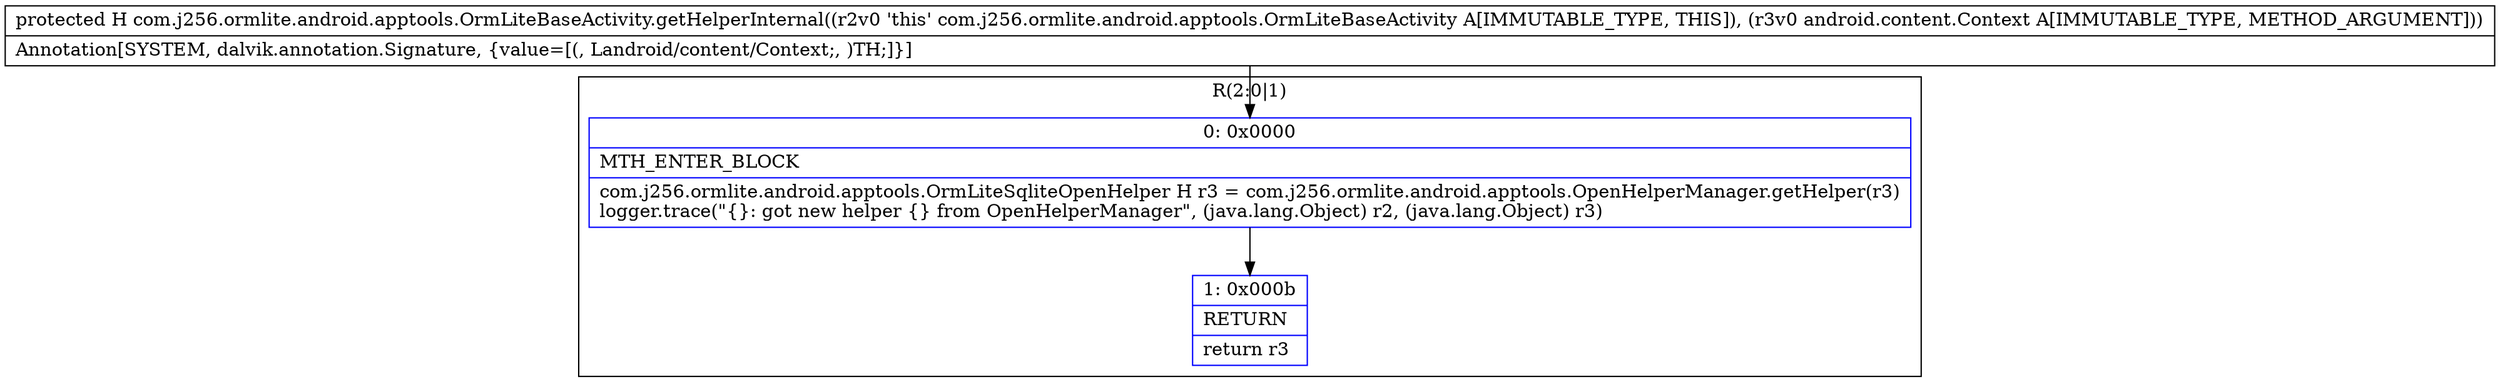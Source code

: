 digraph "CFG forcom.j256.ormlite.android.apptools.OrmLiteBaseActivity.getHelperInternal(Landroid\/content\/Context;)Lcom\/j256\/ormlite\/android\/apptools\/OrmLiteSqliteOpenHelper;" {
subgraph cluster_Region_1778561709 {
label = "R(2:0|1)";
node [shape=record,color=blue];
Node_0 [shape=record,label="{0\:\ 0x0000|MTH_ENTER_BLOCK\l|com.j256.ormlite.android.apptools.OrmLiteSqliteOpenHelper H r3 = com.j256.ormlite.android.apptools.OpenHelperManager.getHelper(r3)\llogger.trace(\"\{\}: got new helper \{\} from OpenHelperManager\", (java.lang.Object) r2, (java.lang.Object) r3)\l}"];
Node_1 [shape=record,label="{1\:\ 0x000b|RETURN\l|return r3\l}"];
}
MethodNode[shape=record,label="{protected H com.j256.ormlite.android.apptools.OrmLiteBaseActivity.getHelperInternal((r2v0 'this' com.j256.ormlite.android.apptools.OrmLiteBaseActivity A[IMMUTABLE_TYPE, THIS]), (r3v0 android.content.Context A[IMMUTABLE_TYPE, METHOD_ARGUMENT]))  | Annotation[SYSTEM, dalvik.annotation.Signature, \{value=[(, Landroid\/content\/Context;, )TH;]\}]\l}"];
MethodNode -> Node_0;
Node_0 -> Node_1;
}

